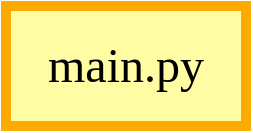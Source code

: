 <mxfile version="14.4.7" type="github"><diagram id="XJMY_p66TIOdNshQTS1I" name="Page-1"><mxGraphModel dx="868" dy="443" grid="1" gridSize="10" guides="1" tooltips="1" connect="1" arrows="1" fold="1" page="1" pageScale="1" pageWidth="827" pageHeight="1169" math="0" shadow="0"><root><mxCell id="0"/><mxCell id="1" parent="0"/><mxCell id="DNI_yx09WFSDSM6TmQIa-17" value="&lt;h1&gt;&lt;font face=&quot;Lucida Console&quot;&gt;&lt;span style=&quot;font-weight: normal&quot;&gt;main.py&lt;/span&gt;&lt;/font&gt;&lt;/h1&gt;" style="rounded=0;whiteSpace=wrap;html=1;strokeWidth=5;glass=0;sketch=0;shadow=0;strokeColor=#FFAA00;fillColor=#FFFCA3;" vertex="1" parent="1"><mxGeometry x="414" y="120" width="120" height="60" as="geometry"/></mxCell></root></mxGraphModel></diagram></mxfile>
